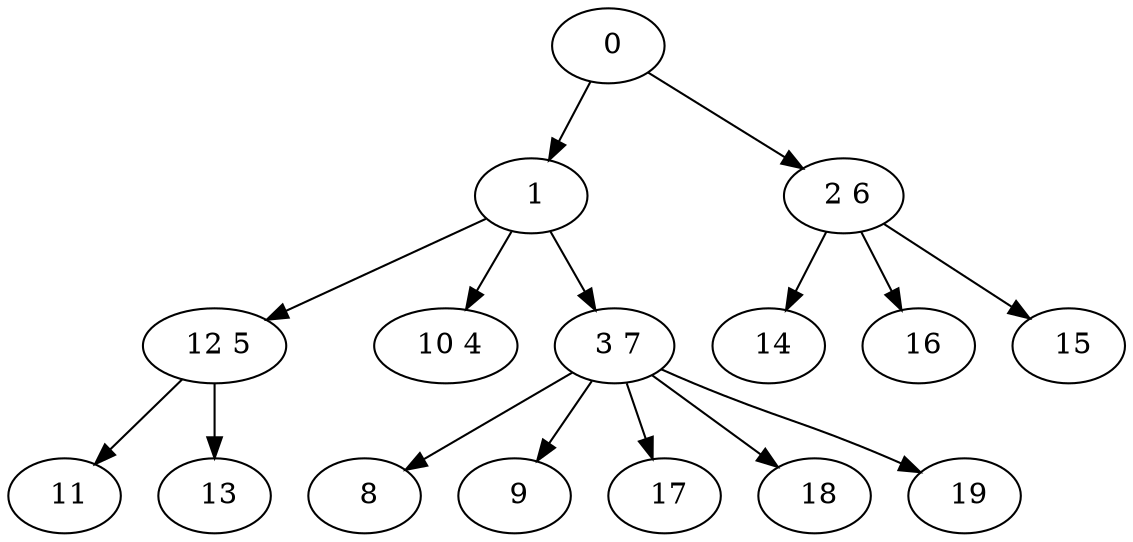 digraph mytree {
" 0" -> " 1";
" 0" -> " 2 6";
" 1" -> " 12 5";
" 1" -> " 10 4";
" 1" -> " 3 7";
" 2 6" -> " 14";
" 2 6" -> " 16";
" 2 6" -> " 15";
" 14";
" 11";
" 12 5" -> " 11";
" 12 5" -> " 13";
" 10 4";
" 3 7" -> " 8";
" 3 7" -> " 9";
" 3 7" -> " 17";
" 3 7" -> " 18";
" 3 7" -> " 19";
" 13";
" 8";
" 9";
" 17";
" 18";
" 19";
" 16";
" 15";
}
